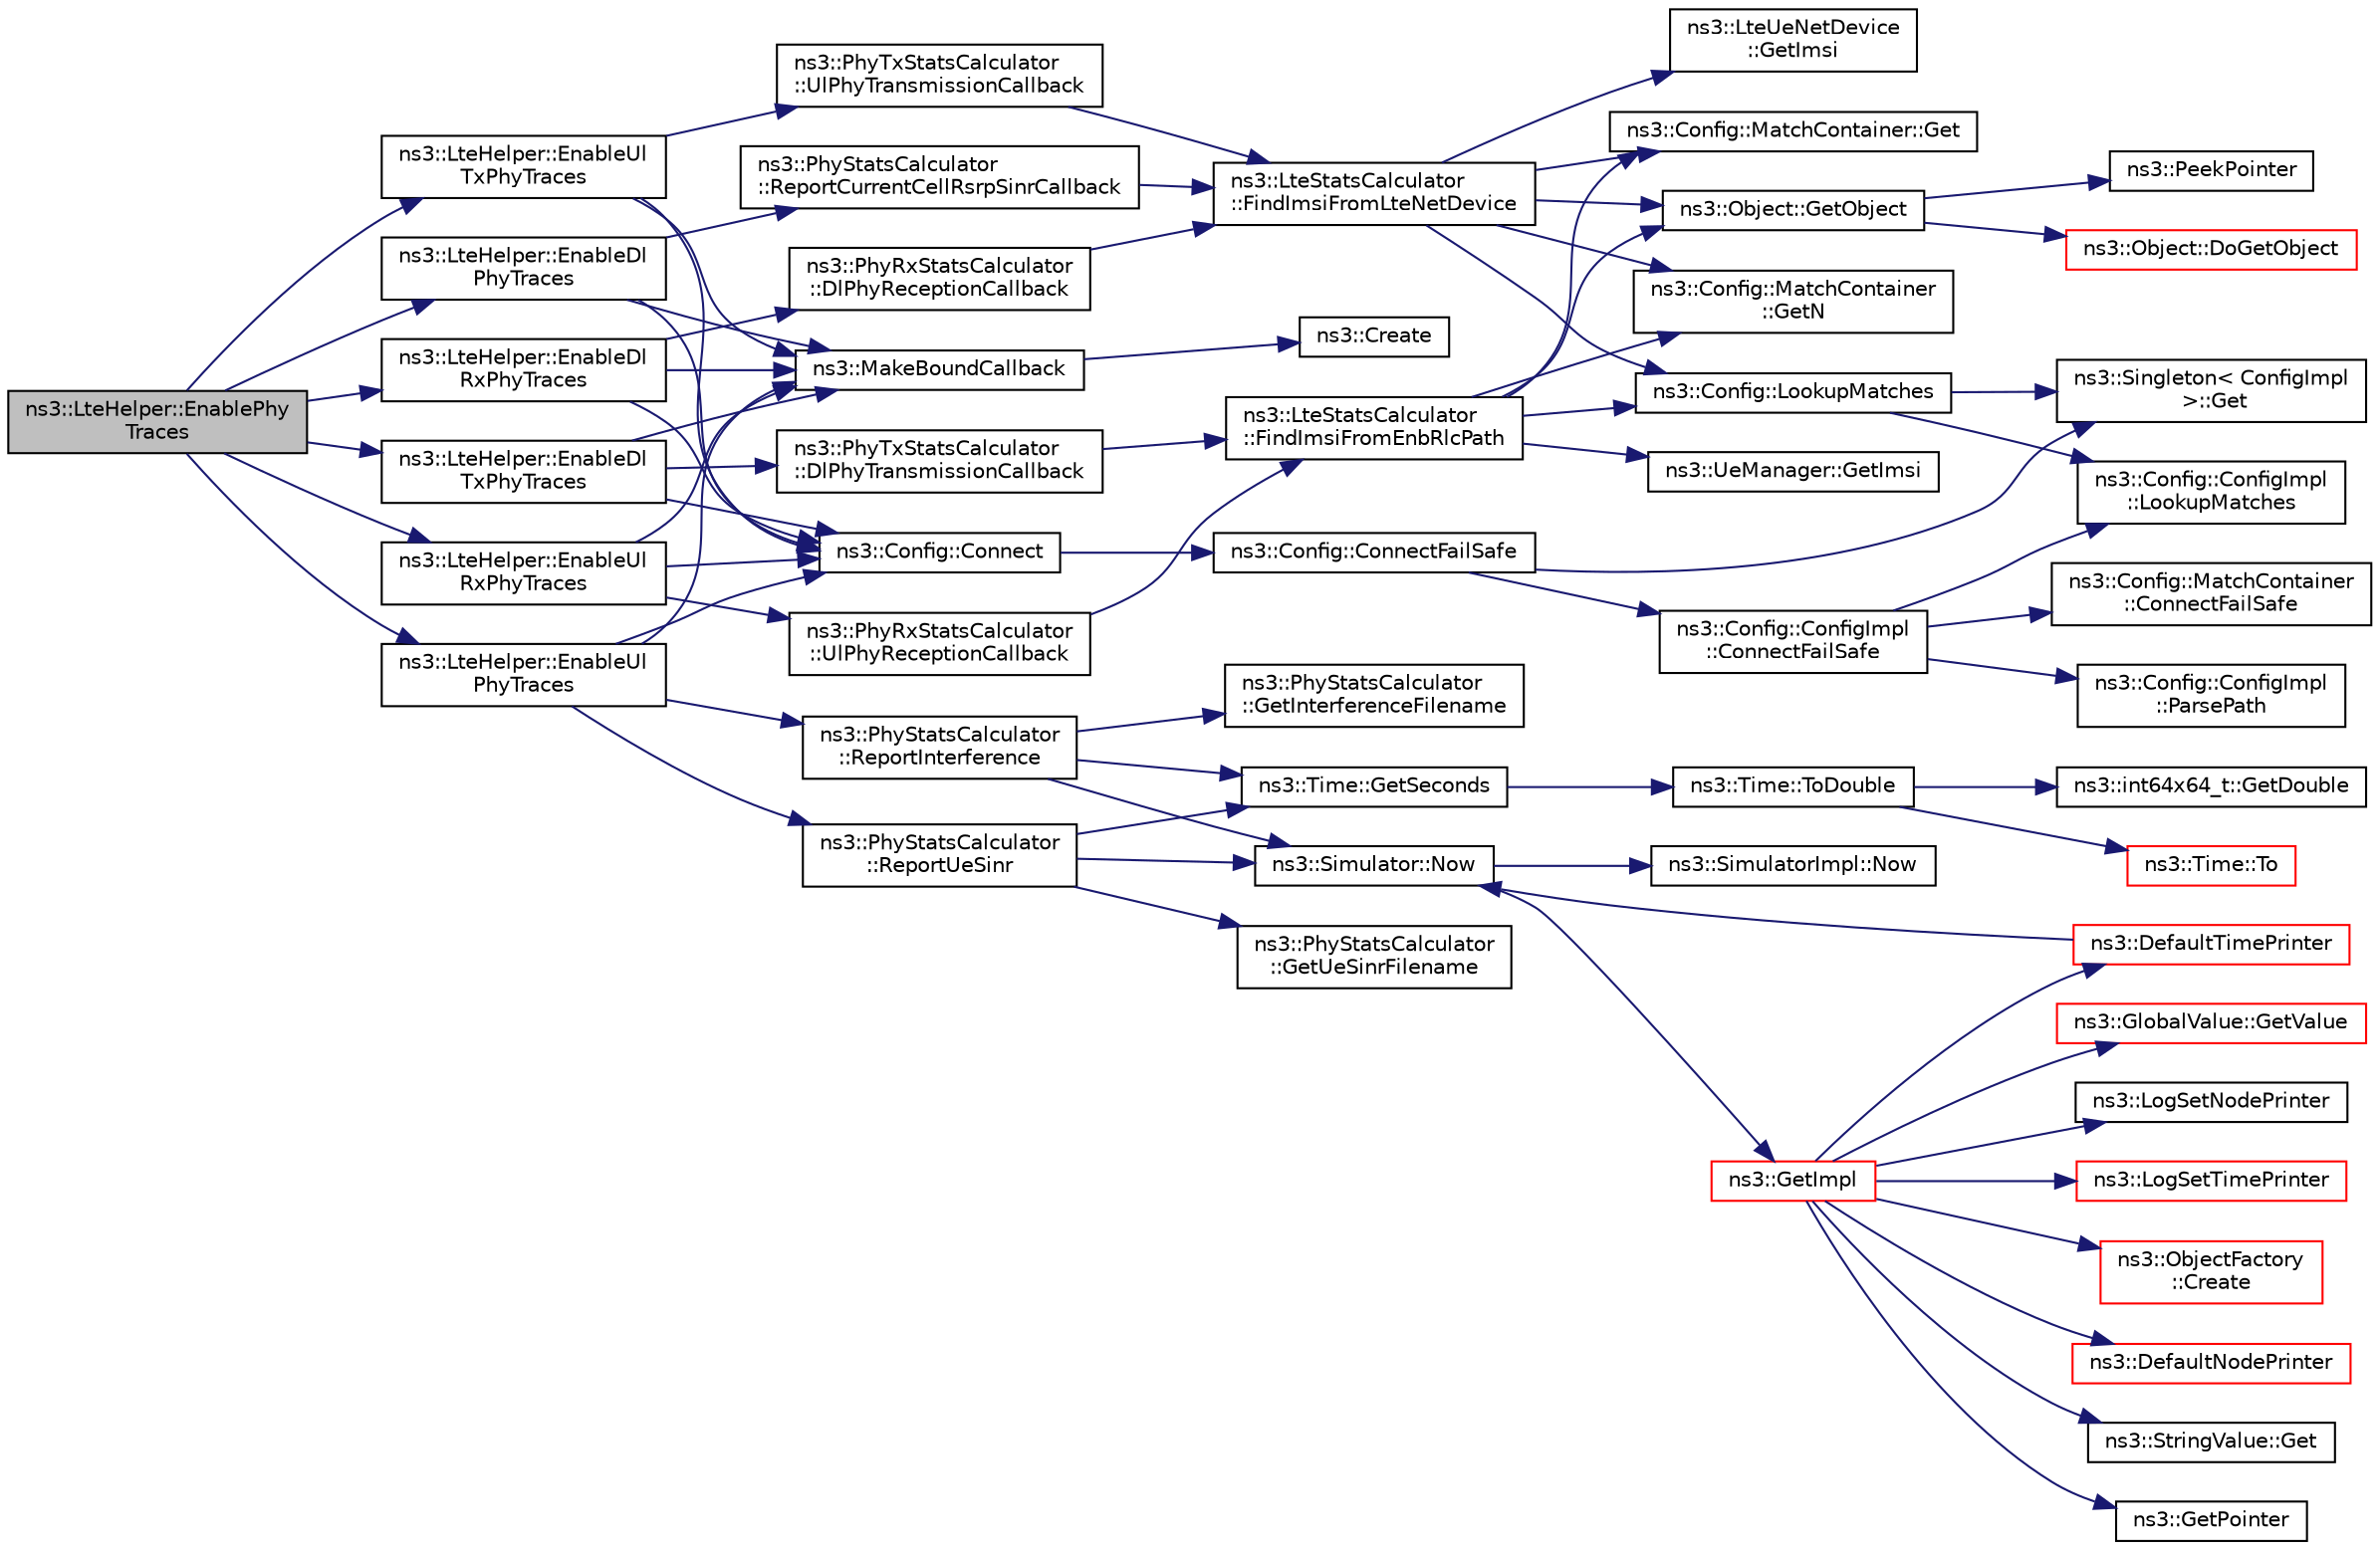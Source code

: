 digraph "ns3::LteHelper::EnablePhyTraces"
{
 // LATEX_PDF_SIZE
  edge [fontname="Helvetica",fontsize="10",labelfontname="Helvetica",labelfontsize="10"];
  node [fontname="Helvetica",fontsize="10",shape=record];
  rankdir="LR";
  Node1 [label="ns3::LteHelper::EnablePhy\lTraces",height=0.2,width=0.4,color="black", fillcolor="grey75", style="filled", fontcolor="black",tooltip="Enable trace sinks for PHY layer."];
  Node1 -> Node2 [color="midnightblue",fontsize="10",style="solid",fontname="Helvetica"];
  Node2 [label="ns3::LteHelper::EnableDl\lPhyTraces",height=0.2,width=0.4,color="black", fillcolor="white", style="filled",URL="$classns3_1_1_lte_helper.html#a91567fa5345ff8d69ab03f45042ba74d",tooltip="Enable trace sinks for DL PHY layer."];
  Node2 -> Node3 [color="midnightblue",fontsize="10",style="solid",fontname="Helvetica"];
  Node3 [label="ns3::Config::Connect",height=0.2,width=0.4,color="black", fillcolor="white", style="filled",URL="$group__config.html#ga4014f151241cd0939b6cb64409605736",tooltip=" "];
  Node3 -> Node4 [color="midnightblue",fontsize="10",style="solid",fontname="Helvetica"];
  Node4 [label="ns3::Config::ConnectFailSafe",height=0.2,width=0.4,color="black", fillcolor="white", style="filled",URL="$namespacens3_1_1_config.html#aad60d6903a15881b81e982ad5312114a",tooltip="This function will attempt to find all trace sources which match the input path and will then connect..."];
  Node4 -> Node5 [color="midnightblue",fontsize="10",style="solid",fontname="Helvetica"];
  Node5 [label="ns3::Config::ConfigImpl\l::ConnectFailSafe",height=0.2,width=0.4,color="black", fillcolor="white", style="filled",URL="$classns3_1_1_config_1_1_config_impl.html#a5761c70117341e4ea296917bc095e6c0",tooltip="This function will attempt to find all trace sources which match the input path and will then connect..."];
  Node5 -> Node6 [color="midnightblue",fontsize="10",style="solid",fontname="Helvetica"];
  Node6 [label="ns3::Config::MatchContainer\l::ConnectFailSafe",height=0.2,width=0.4,color="black", fillcolor="white", style="filled",URL="$classns3_1_1_config_1_1_match_container.html#a8f3c268d2e6a9daec975497d200ec324",tooltip="Connect the specified sink to all the objects stored in this container."];
  Node5 -> Node7 [color="midnightblue",fontsize="10",style="solid",fontname="Helvetica"];
  Node7 [label="ns3::Config::ConfigImpl\l::LookupMatches",height=0.2,width=0.4,color="black", fillcolor="white", style="filled",URL="$classns3_1_1_config_1_1_config_impl.html#aef8d461e235704cdeb8a85581ba249fb",tooltip=" "];
  Node5 -> Node8 [color="midnightblue",fontsize="10",style="solid",fontname="Helvetica"];
  Node8 [label="ns3::Config::ConfigImpl\l::ParsePath",height=0.2,width=0.4,color="black", fillcolor="white", style="filled",URL="$classns3_1_1_config_1_1_config_impl.html#ab482a563857309e0e70beba3af32be71",tooltip="Break a Config path into the leading path and the last leaf token."];
  Node4 -> Node9 [color="midnightblue",fontsize="10",style="solid",fontname="Helvetica"];
  Node9 [label="ns3::Singleton\< ConfigImpl\l \>::Get",height=0.2,width=0.4,color="black", fillcolor="white", style="filled",URL="$classns3_1_1_singleton.html#a80a2cd3c25a27ea72add7a9f7a141ffa",tooltip="Get a pointer to the singleton instance."];
  Node2 -> Node10 [color="midnightblue",fontsize="10",style="solid",fontname="Helvetica"];
  Node10 [label="ns3::MakeBoundCallback",height=0.2,width=0.4,color="black", fillcolor="white", style="filled",URL="$group__makeboundcallback.html#ga1725d6362e6065faa0709f7c93f8d770",tooltip="Make Callbacks with one bound argument."];
  Node10 -> Node11 [color="midnightblue",fontsize="10",style="solid",fontname="Helvetica"];
  Node11 [label="ns3::Create",height=0.2,width=0.4,color="black", fillcolor="white", style="filled",URL="$group__ptr.html#ga086d8d4a76485a155f0408b85dcebede",tooltip="Create class instances by constructors with varying numbers of arguments and return them by Ptr."];
  Node2 -> Node12 [color="midnightblue",fontsize="10",style="solid",fontname="Helvetica"];
  Node12 [label="ns3::PhyStatsCalculator\l::ReportCurrentCellRsrpSinrCallback",height=0.2,width=0.4,color="black", fillcolor="white", style="filled",URL="$classns3_1_1_phy_stats_calculator.html#af0e98f6ff3512c19060d48647dcb79b4",tooltip="trace sink"];
  Node12 -> Node13 [color="midnightblue",fontsize="10",style="solid",fontname="Helvetica"];
  Node13 [label="ns3::LteStatsCalculator\l::FindImsiFromLteNetDevice",height=0.2,width=0.4,color="black", fillcolor="white", style="filled",URL="$classns3_1_1_lte_stats_calculator.html#a85843b5cea26f922818c1e3374a08e18",tooltip="Retrieves IMSI from LteNetDevice path in the attribute system."];
  Node13 -> Node14 [color="midnightblue",fontsize="10",style="solid",fontname="Helvetica"];
  Node14 [label="ns3::Config::MatchContainer::Get",height=0.2,width=0.4,color="black", fillcolor="white", style="filled",URL="$classns3_1_1_config_1_1_match_container.html#a515fafc2cd3e2d735aed16ece65dfb0e",tooltip=" "];
  Node13 -> Node15 [color="midnightblue",fontsize="10",style="solid",fontname="Helvetica"];
  Node15 [label="ns3::LteUeNetDevice\l::GetImsi",height=0.2,width=0.4,color="black", fillcolor="white", style="filled",URL="$classns3_1_1_lte_ue_net_device.html#a91c8cc3675ee625cd404efb4cedcda47",tooltip="Get the IMSI."];
  Node13 -> Node16 [color="midnightblue",fontsize="10",style="solid",fontname="Helvetica"];
  Node16 [label="ns3::Config::MatchContainer\l::GetN",height=0.2,width=0.4,color="black", fillcolor="white", style="filled",URL="$classns3_1_1_config_1_1_match_container.html#a9e7455e824d416a6658b429165481d5f",tooltip=" "];
  Node13 -> Node17 [color="midnightblue",fontsize="10",style="solid",fontname="Helvetica"];
  Node17 [label="ns3::Object::GetObject",height=0.2,width=0.4,color="black", fillcolor="white", style="filled",URL="$classns3_1_1_object.html#ad21f5401ff705cd29c37f931ea3afc18",tooltip="Get a pointer to the requested aggregated Object."];
  Node17 -> Node18 [color="midnightblue",fontsize="10",style="solid",fontname="Helvetica"];
  Node18 [label="ns3::Object::DoGetObject",height=0.2,width=0.4,color="red", fillcolor="white", style="filled",URL="$classns3_1_1_object.html#a7c009975f7c0994cb47a69f713745e0a",tooltip="Find an Object of TypeId tid in the aggregates of this Object."];
  Node17 -> Node31 [color="midnightblue",fontsize="10",style="solid",fontname="Helvetica"];
  Node31 [label="ns3::PeekPointer",height=0.2,width=0.4,color="black", fillcolor="white", style="filled",URL="$namespacens3.html#af2a7557fe9afdd98d8f6f8f6e412cf5a",tooltip=" "];
  Node13 -> Node32 [color="midnightblue",fontsize="10",style="solid",fontname="Helvetica"];
  Node32 [label="ns3::Config::LookupMatches",height=0.2,width=0.4,color="black", fillcolor="white", style="filled",URL="$group__config.html#ga74aeb63f8f50b4a98043351552ef7db6",tooltip=" "];
  Node32 -> Node9 [color="midnightblue",fontsize="10",style="solid",fontname="Helvetica"];
  Node32 -> Node7 [color="midnightblue",fontsize="10",style="solid",fontname="Helvetica"];
  Node1 -> Node33 [color="midnightblue",fontsize="10",style="solid",fontname="Helvetica"];
  Node33 [label="ns3::LteHelper::EnableDl\lRxPhyTraces",height=0.2,width=0.4,color="black", fillcolor="white", style="filled",URL="$classns3_1_1_lte_helper.html#add3b1208816547494f766ba3564a2ca9",tooltip="Enable trace sinks for DL reception PHY layer."];
  Node33 -> Node3 [color="midnightblue",fontsize="10",style="solid",fontname="Helvetica"];
  Node33 -> Node34 [color="midnightblue",fontsize="10",style="solid",fontname="Helvetica"];
  Node34 [label="ns3::PhyRxStatsCalculator\l::DlPhyReceptionCallback",height=0.2,width=0.4,color="black", fillcolor="white", style="filled",URL="$classns3_1_1_phy_rx_stats_calculator.html#acc451f528606482ad711733f4d4c2e18",tooltip="trace sink"];
  Node34 -> Node13 [color="midnightblue",fontsize="10",style="solid",fontname="Helvetica"];
  Node33 -> Node10 [color="midnightblue",fontsize="10",style="solid",fontname="Helvetica"];
  Node1 -> Node35 [color="midnightblue",fontsize="10",style="solid",fontname="Helvetica"];
  Node35 [label="ns3::LteHelper::EnableDl\lTxPhyTraces",height=0.2,width=0.4,color="black", fillcolor="white", style="filled",URL="$classns3_1_1_lte_helper.html#afa42502e6f341da865811bf3cd5ef88b",tooltip="Enable trace sinks for DL transmission PHY layer."];
  Node35 -> Node3 [color="midnightblue",fontsize="10",style="solid",fontname="Helvetica"];
  Node35 -> Node36 [color="midnightblue",fontsize="10",style="solid",fontname="Helvetica"];
  Node36 [label="ns3::PhyTxStatsCalculator\l::DlPhyTransmissionCallback",height=0.2,width=0.4,color="black", fillcolor="white", style="filled",URL="$classns3_1_1_phy_tx_stats_calculator.html#a47ca61609fac1d4b1d4a448e4abd0112",tooltip="trace sink"];
  Node36 -> Node37 [color="midnightblue",fontsize="10",style="solid",fontname="Helvetica"];
  Node37 [label="ns3::LteStatsCalculator\l::FindImsiFromEnbRlcPath",height=0.2,width=0.4,color="black", fillcolor="white", style="filled",URL="$classns3_1_1_lte_stats_calculator.html#a1ed21b0ddc825f8d61a790083d098a76",tooltip="Retrieves IMSI from Enb RLC path in the attribute system."];
  Node37 -> Node14 [color="midnightblue",fontsize="10",style="solid",fontname="Helvetica"];
  Node37 -> Node38 [color="midnightblue",fontsize="10",style="solid",fontname="Helvetica"];
  Node38 [label="ns3::UeManager::GetImsi",height=0.2,width=0.4,color="black", fillcolor="white", style="filled",URL="$classns3_1_1_ue_manager.html#a226170c0ccff84516811b958c427c80c",tooltip=" "];
  Node37 -> Node16 [color="midnightblue",fontsize="10",style="solid",fontname="Helvetica"];
  Node37 -> Node17 [color="midnightblue",fontsize="10",style="solid",fontname="Helvetica"];
  Node37 -> Node32 [color="midnightblue",fontsize="10",style="solid",fontname="Helvetica"];
  Node35 -> Node10 [color="midnightblue",fontsize="10",style="solid",fontname="Helvetica"];
  Node1 -> Node39 [color="midnightblue",fontsize="10",style="solid",fontname="Helvetica"];
  Node39 [label="ns3::LteHelper::EnableUl\lPhyTraces",height=0.2,width=0.4,color="black", fillcolor="white", style="filled",URL="$classns3_1_1_lte_helper.html#a054448bb5bd549f61462fc124578049c",tooltip="Enable trace sinks for UL PHY layer."];
  Node39 -> Node3 [color="midnightblue",fontsize="10",style="solid",fontname="Helvetica"];
  Node39 -> Node10 [color="midnightblue",fontsize="10",style="solid",fontname="Helvetica"];
  Node39 -> Node40 [color="midnightblue",fontsize="10",style="solid",fontname="Helvetica"];
  Node40 [label="ns3::PhyStatsCalculator\l::ReportInterference",height=0.2,width=0.4,color="black", fillcolor="white", style="filled",URL="$classns3_1_1_phy_stats_calculator.html#aed49d3eb68d3322e3f8fd94f884a4d9f",tooltip="Notifies the stats calculator that an interference report has occurred."];
  Node40 -> Node41 [color="midnightblue",fontsize="10",style="solid",fontname="Helvetica"];
  Node41 [label="ns3::PhyStatsCalculator\l::GetInterferenceFilename",height=0.2,width=0.4,color="black", fillcolor="white", style="filled",URL="$classns3_1_1_phy_stats_calculator.html#a8652cf470bf699be1ebe2f16a4dfd781",tooltip="Get the name of the file where the interference statistics will be stored."];
  Node40 -> Node42 [color="midnightblue",fontsize="10",style="solid",fontname="Helvetica"];
  Node42 [label="ns3::Time::GetSeconds",height=0.2,width=0.4,color="black", fillcolor="white", style="filled",URL="$classns3_1_1_time.html#a27cb7c22324e0447740929b024dbeb66",tooltip="Get an approximation of the time stored in this instance in the indicated unit."];
  Node42 -> Node43 [color="midnightblue",fontsize="10",style="solid",fontname="Helvetica"];
  Node43 [label="ns3::Time::ToDouble",height=0.2,width=0.4,color="black", fillcolor="white", style="filled",URL="$classns3_1_1_time.html#a1f1f3acb86e4ed17643ef4a9ed1564fe",tooltip="Get the Time value expressed in a particular unit."];
  Node43 -> Node44 [color="midnightblue",fontsize="10",style="solid",fontname="Helvetica"];
  Node44 [label="ns3::int64x64_t::GetDouble",height=0.2,width=0.4,color="black", fillcolor="white", style="filled",URL="$classns3_1_1int64x64__t.html#ad4fd5a21e426f206aca10112cf5f4948",tooltip="Get this value as a double."];
  Node43 -> Node45 [color="midnightblue",fontsize="10",style="solid",fontname="Helvetica"];
  Node45 [label="ns3::Time::To",height=0.2,width=0.4,color="red", fillcolor="white", style="filled",URL="$classns3_1_1_time.html#a0d851a1d99e3bc29625cc91cbf15e039",tooltip="Get the Time value expressed in a particular unit."];
  Node40 -> Node56 [color="midnightblue",fontsize="10",style="solid",fontname="Helvetica"];
  Node56 [label="ns3::Simulator::Now",height=0.2,width=0.4,color="black", fillcolor="white", style="filled",URL="$classns3_1_1_simulator.html#ac3178fa975b419f7875e7105be122800",tooltip="Return the current simulation virtual time."];
  Node56 -> Node57 [color="midnightblue",fontsize="10",style="solid",fontname="Helvetica"];
  Node57 [label="ns3::GetImpl",height=0.2,width=0.4,color="red", fillcolor="white", style="filled",URL="$group__simulator.html#ga42eb4eddad41528d4d99794a3dae3fd0",tooltip="Get the SimulatorImpl singleton."];
  Node57 -> Node58 [color="midnightblue",fontsize="10",style="solid",fontname="Helvetica"];
  Node58 [label="ns3::ObjectFactory\l::Create",height=0.2,width=0.4,color="red", fillcolor="white", style="filled",URL="$classns3_1_1_object_factory.html#a52eda277f4aaab54266134ba48102ad7",tooltip="Create an Object instance of the configured TypeId."];
  Node57 -> Node79 [color="midnightblue",fontsize="10",style="solid",fontname="Helvetica"];
  Node79 [label="ns3::DefaultNodePrinter",height=0.2,width=0.4,color="red", fillcolor="white", style="filled",URL="$group__logging.html#gac4c06cbbed12229d85991ced145f6be2",tooltip="Default node id printer implementation."];
  Node57 -> Node82 [color="midnightblue",fontsize="10",style="solid",fontname="Helvetica"];
  Node82 [label="ns3::DefaultTimePrinter",height=0.2,width=0.4,color="red", fillcolor="white", style="filled",URL="$namespacens3.html#ae01c3c7786b644dfb8a0bb8f1201b269",tooltip="Default Time printer."];
  Node82 -> Node56 [color="midnightblue",fontsize="10",style="solid",fontname="Helvetica"];
  Node57 -> Node85 [color="midnightblue",fontsize="10",style="solid",fontname="Helvetica"];
  Node85 [label="ns3::StringValue::Get",height=0.2,width=0.4,color="black", fillcolor="white", style="filled",URL="$classns3_1_1_string_value.html#a6f208c2778fe1c7882e5cb429b8326ae",tooltip=" "];
  Node57 -> Node86 [color="midnightblue",fontsize="10",style="solid",fontname="Helvetica"];
  Node86 [label="ns3::GetPointer",height=0.2,width=0.4,color="black", fillcolor="white", style="filled",URL="$namespacens3.html#ab4e173cdfd43d17c1a40d5348510a670",tooltip=" "];
  Node57 -> Node87 [color="midnightblue",fontsize="10",style="solid",fontname="Helvetica"];
  Node87 [label="ns3::GlobalValue::GetValue",height=0.2,width=0.4,color="red", fillcolor="white", style="filled",URL="$classns3_1_1_global_value.html#a48a99242193fb69609a17332733e8600",tooltip="Get the value."];
  Node57 -> Node89 [color="midnightblue",fontsize="10",style="solid",fontname="Helvetica"];
  Node89 [label="ns3::LogSetNodePrinter",height=0.2,width=0.4,color="black", fillcolor="white", style="filled",URL="$namespacens3.html#aebac73305345f2e2803fdeb102a7705e",tooltip="Set the LogNodePrinter function to be used to prepend log messages with the node id."];
  Node57 -> Node90 [color="midnightblue",fontsize="10",style="solid",fontname="Helvetica"];
  Node90 [label="ns3::LogSetTimePrinter",height=0.2,width=0.4,color="red", fillcolor="white", style="filled",URL="$namespacens3.html#a46cd76678f7da29799d1b41994e12ec1",tooltip="Set the TimePrinter function to be used to prepend log messages with the simulation time."];
  Node56 -> Node97 [color="midnightblue",fontsize="10",style="solid",fontname="Helvetica"];
  Node97 [label="ns3::SimulatorImpl::Now",height=0.2,width=0.4,color="black", fillcolor="white", style="filled",URL="$classns3_1_1_simulator_impl.html#aa516c50060846adc6fd316e83ef0797c",tooltip="Return the current simulation virtual time."];
  Node39 -> Node98 [color="midnightblue",fontsize="10",style="solid",fontname="Helvetica"];
  Node98 [label="ns3::PhyStatsCalculator\l::ReportUeSinr",height=0.2,width=0.4,color="black", fillcolor="white", style="filled",URL="$classns3_1_1_phy_stats_calculator.html#a3f4dd2b5d5d005c99d3f30f8b4b2277d",tooltip="Notifies the stats calculator that an UE SINR report has occurred."];
  Node98 -> Node42 [color="midnightblue",fontsize="10",style="solid",fontname="Helvetica"];
  Node98 -> Node99 [color="midnightblue",fontsize="10",style="solid",fontname="Helvetica"];
  Node99 [label="ns3::PhyStatsCalculator\l::GetUeSinrFilename",height=0.2,width=0.4,color="black", fillcolor="white", style="filled",URL="$classns3_1_1_phy_stats_calculator.html#a2a7d8dc8a4658c449b4e486ffd5ad642",tooltip="Get the name of the file where the UE SINR statistics will be stored."];
  Node98 -> Node56 [color="midnightblue",fontsize="10",style="solid",fontname="Helvetica"];
  Node1 -> Node100 [color="midnightblue",fontsize="10",style="solid",fontname="Helvetica"];
  Node100 [label="ns3::LteHelper::EnableUl\lRxPhyTraces",height=0.2,width=0.4,color="black", fillcolor="white", style="filled",URL="$classns3_1_1_lte_helper.html#ab7c507ee3d1bdd916b0250b974751cef",tooltip="Enable trace sinks for UL reception PHY layer."];
  Node100 -> Node3 [color="midnightblue",fontsize="10",style="solid",fontname="Helvetica"];
  Node100 -> Node10 [color="midnightblue",fontsize="10",style="solid",fontname="Helvetica"];
  Node100 -> Node101 [color="midnightblue",fontsize="10",style="solid",fontname="Helvetica"];
  Node101 [label="ns3::PhyRxStatsCalculator\l::UlPhyReceptionCallback",height=0.2,width=0.4,color="black", fillcolor="white", style="filled",URL="$classns3_1_1_phy_rx_stats_calculator.html#a5a0293d4f51c4ed30d8b561763546d73",tooltip="trace sink"];
  Node101 -> Node37 [color="midnightblue",fontsize="10",style="solid",fontname="Helvetica"];
  Node1 -> Node102 [color="midnightblue",fontsize="10",style="solid",fontname="Helvetica"];
  Node102 [label="ns3::LteHelper::EnableUl\lTxPhyTraces",height=0.2,width=0.4,color="black", fillcolor="white", style="filled",URL="$classns3_1_1_lte_helper.html#a2c414741c73a9dd125fe2a7b3a63ad3a",tooltip="Enable trace sinks for UL transmission PHY layer."];
  Node102 -> Node3 [color="midnightblue",fontsize="10",style="solid",fontname="Helvetica"];
  Node102 -> Node10 [color="midnightblue",fontsize="10",style="solid",fontname="Helvetica"];
  Node102 -> Node103 [color="midnightblue",fontsize="10",style="solid",fontname="Helvetica"];
  Node103 [label="ns3::PhyTxStatsCalculator\l::UlPhyTransmissionCallback",height=0.2,width=0.4,color="black", fillcolor="white", style="filled",URL="$classns3_1_1_phy_tx_stats_calculator.html#aef569e43f00277d362b150e78e6828ae",tooltip="trace sink"];
  Node103 -> Node13 [color="midnightblue",fontsize="10",style="solid",fontname="Helvetica"];
}
